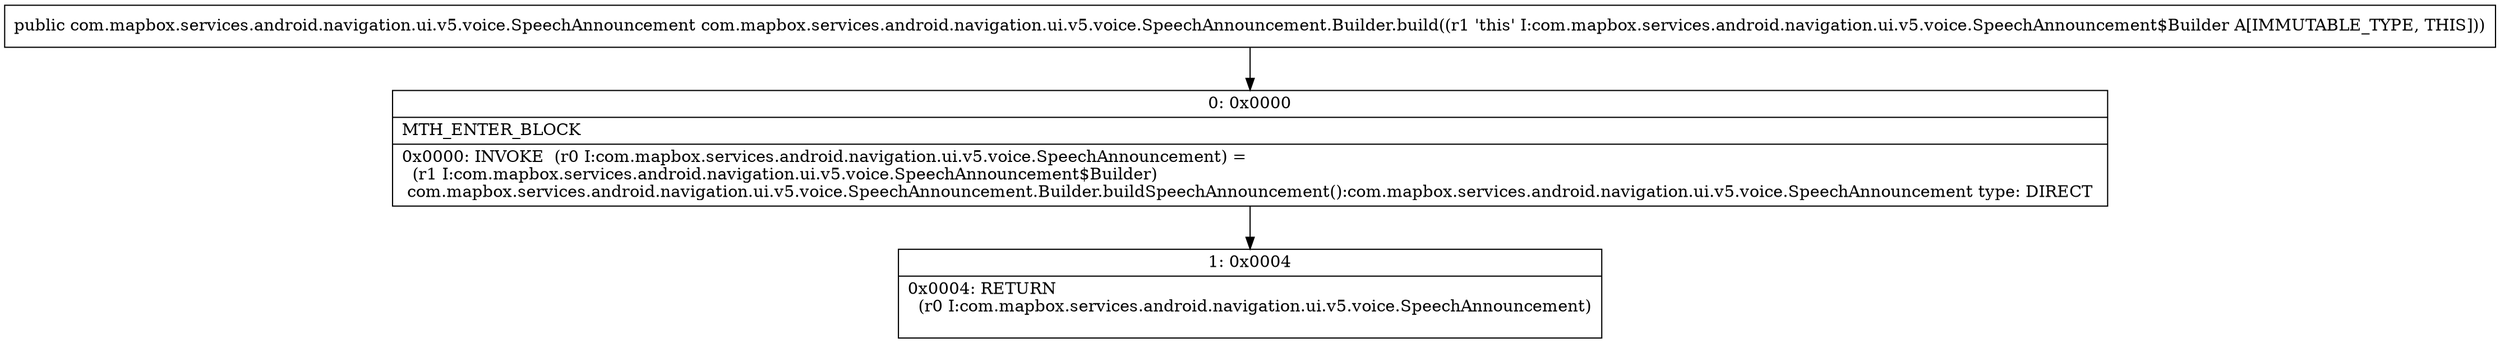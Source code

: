 digraph "CFG forcom.mapbox.services.android.navigation.ui.v5.voice.SpeechAnnouncement.Builder.build()Lcom\/mapbox\/services\/android\/navigation\/ui\/v5\/voice\/SpeechAnnouncement;" {
Node_0 [shape=record,label="{0\:\ 0x0000|MTH_ENTER_BLOCK\l|0x0000: INVOKE  (r0 I:com.mapbox.services.android.navigation.ui.v5.voice.SpeechAnnouncement) = \l  (r1 I:com.mapbox.services.android.navigation.ui.v5.voice.SpeechAnnouncement$Builder)\l com.mapbox.services.android.navigation.ui.v5.voice.SpeechAnnouncement.Builder.buildSpeechAnnouncement():com.mapbox.services.android.navigation.ui.v5.voice.SpeechAnnouncement type: DIRECT \l}"];
Node_1 [shape=record,label="{1\:\ 0x0004|0x0004: RETURN  \l  (r0 I:com.mapbox.services.android.navigation.ui.v5.voice.SpeechAnnouncement)\l \l}"];
MethodNode[shape=record,label="{public com.mapbox.services.android.navigation.ui.v5.voice.SpeechAnnouncement com.mapbox.services.android.navigation.ui.v5.voice.SpeechAnnouncement.Builder.build((r1 'this' I:com.mapbox.services.android.navigation.ui.v5.voice.SpeechAnnouncement$Builder A[IMMUTABLE_TYPE, THIS])) }"];
MethodNode -> Node_0;
Node_0 -> Node_1;
}


